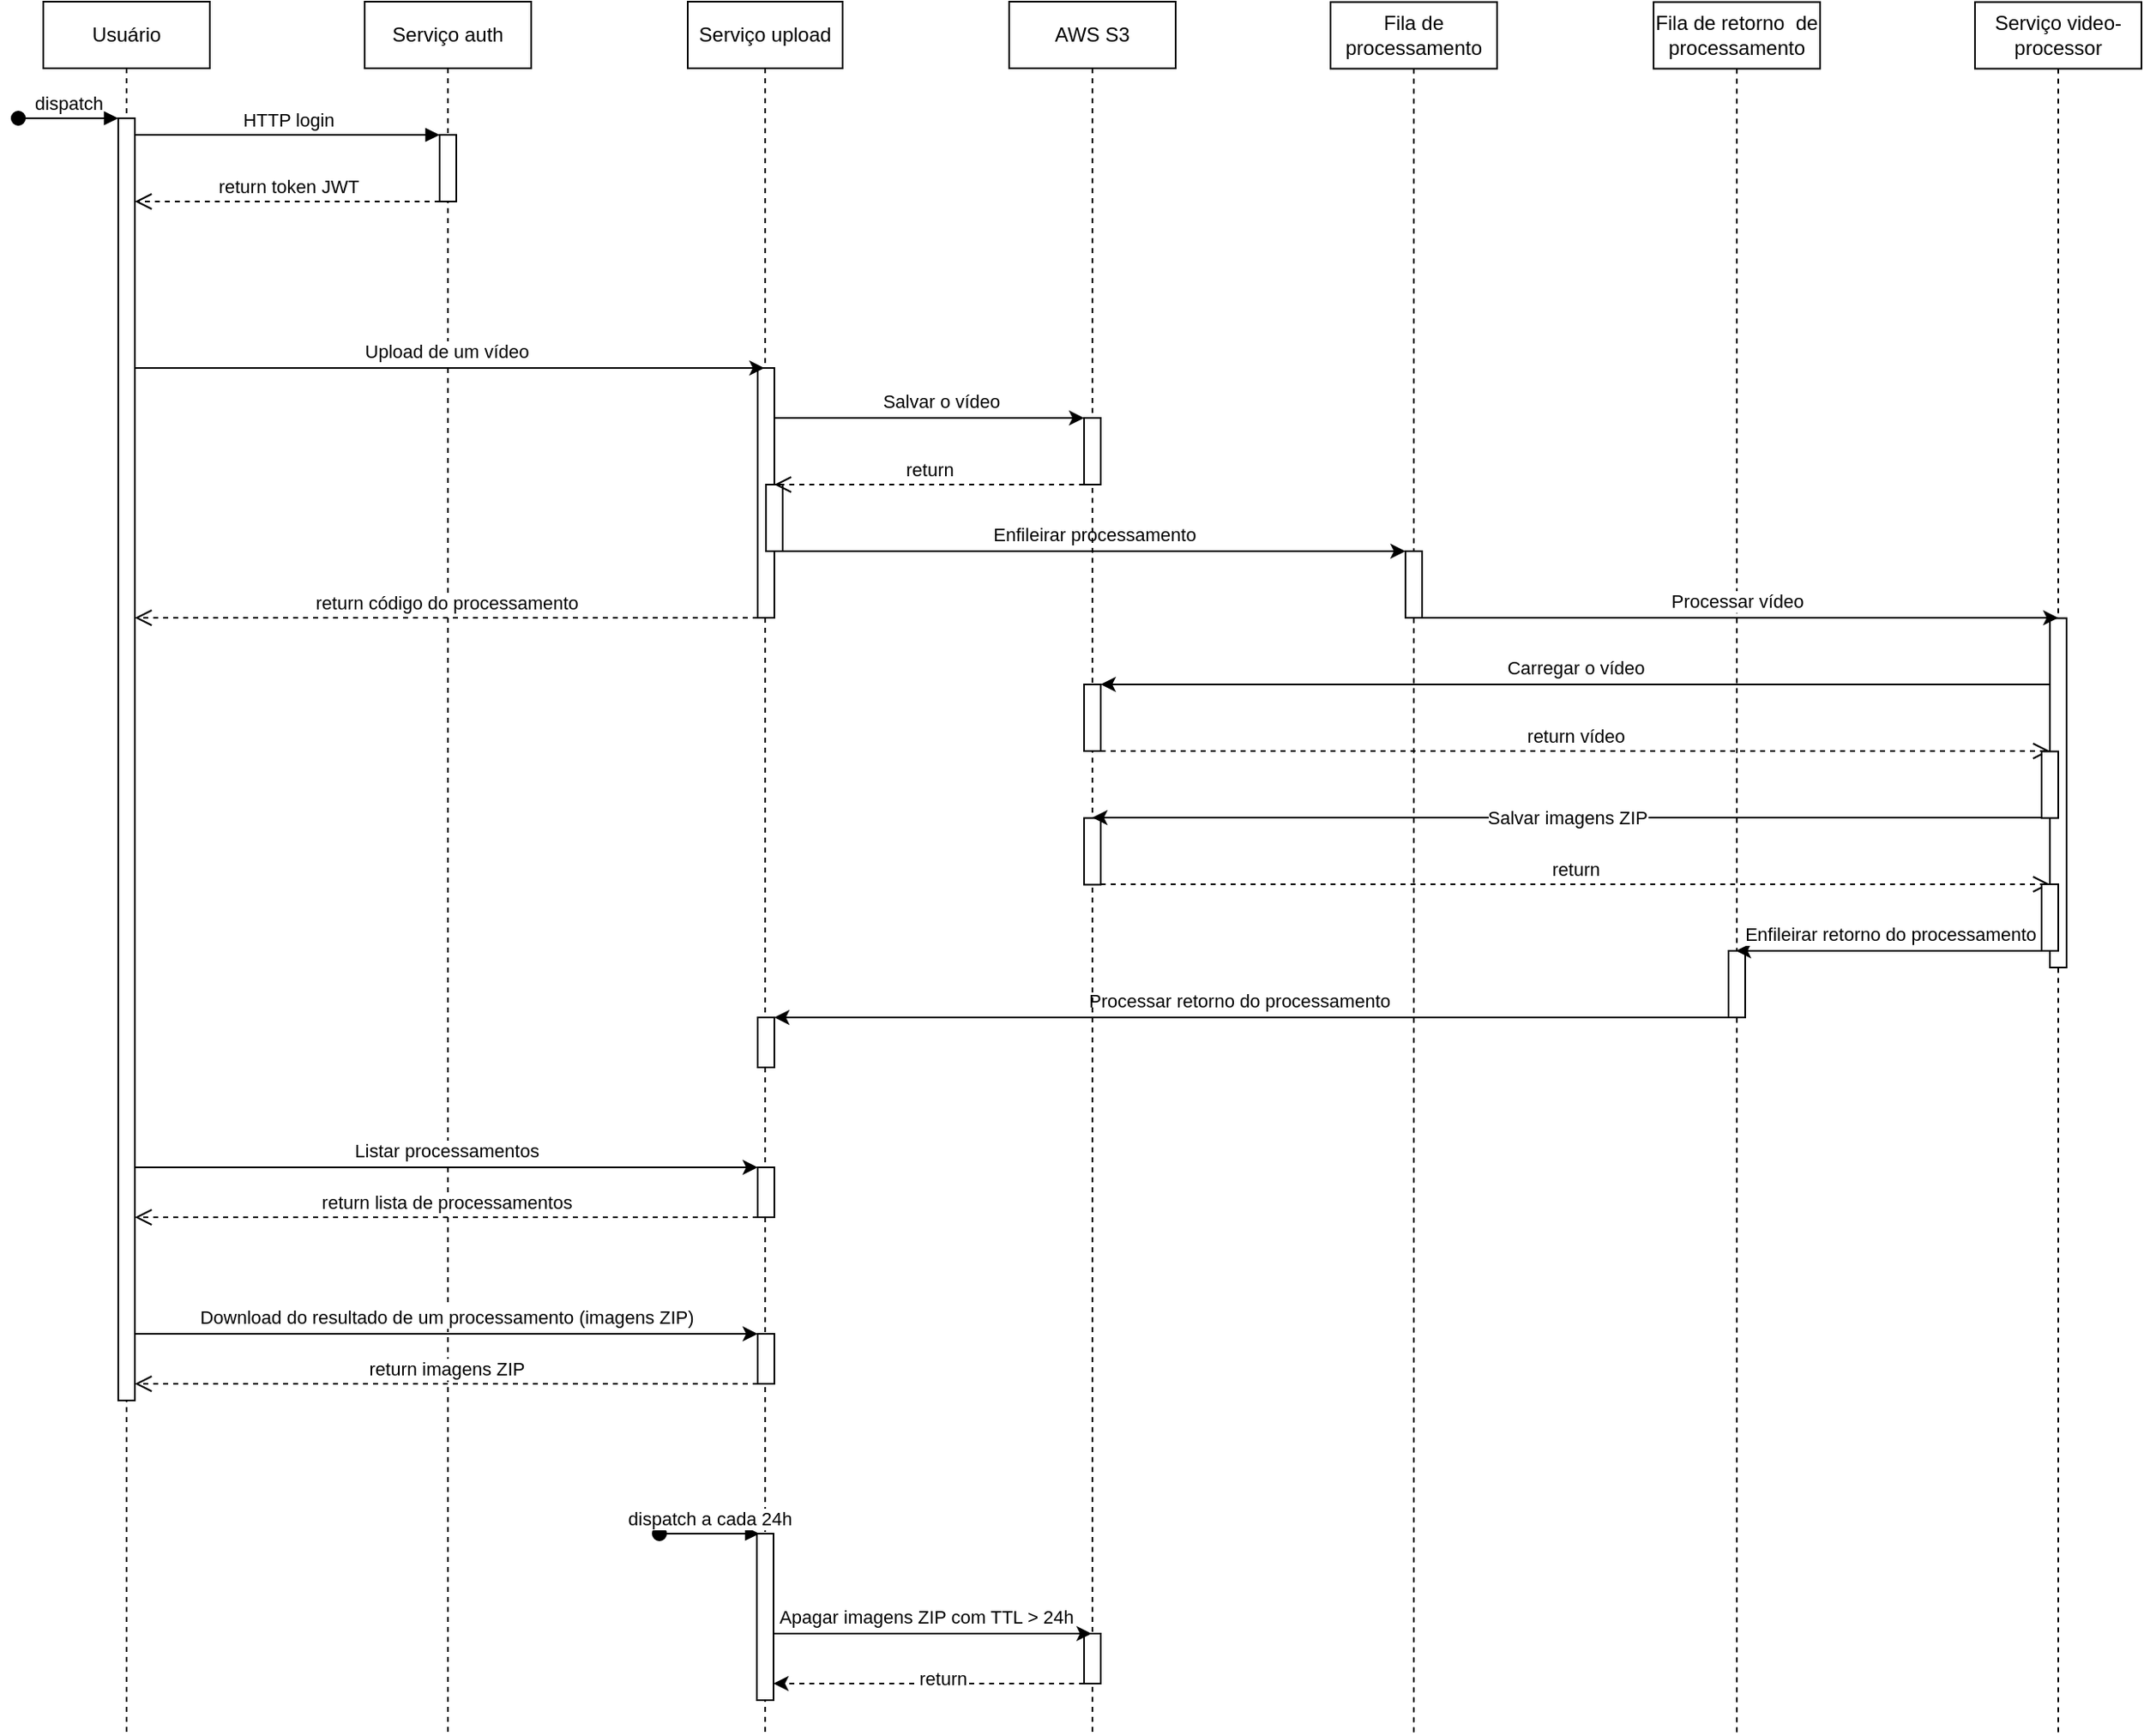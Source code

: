 <mxfile version="26.0.6">
  <diagram name="Page-1" id="PChvw4mhDZrPEs35G91S">
    <mxGraphModel grid="1" page="1" gridSize="10" guides="1" tooltips="1" connect="1" arrows="1" fold="1" pageScale="1" pageWidth="827" pageHeight="1169" math="0" shadow="0">
      <root>
        <mxCell id="0" />
        <mxCell id="1" parent="0" />
        <mxCell id="k4reumMpnSbtYzHfetUF-17" value="Serviço video-processor" style="shape=umlLifeline;perimeter=lifelinePerimeter;whiteSpace=wrap;html=1;container=0;dropTarget=0;collapsible=0;recursiveResize=0;outlineConnect=0;portConstraint=eastwest;newEdgeStyle={&quot;edgeStyle&quot;:&quot;elbowEdgeStyle&quot;,&quot;elbow&quot;:&quot;vertical&quot;,&quot;curved&quot;:0,&quot;rounded&quot;:0};" vertex="1" parent="1">
          <mxGeometry x="1200" y="40.25" width="100" height="1039.75" as="geometry" />
        </mxCell>
        <mxCell id="k4reumMpnSbtYzHfetUF-18" value="" style="html=1;points=[];perimeter=orthogonalPerimeter;outlineConnect=0;targetShapes=umlLifeline;portConstraint=eastwest;newEdgeStyle={&quot;edgeStyle&quot;:&quot;elbowEdgeStyle&quot;,&quot;elbow&quot;:&quot;vertical&quot;,&quot;curved&quot;:0,&quot;rounded&quot;:0};" vertex="1" parent="1">
          <mxGeometry x="1245" y="410.25" width="10" height="209.75" as="geometry" />
        </mxCell>
        <mxCell id="k4reumMpnSbtYzHfetUF-1" value="Usuário" style="shape=umlLifeline;perimeter=lifelinePerimeter;whiteSpace=wrap;html=1;container=0;dropTarget=0;collapsible=0;recursiveResize=0;outlineConnect=0;portConstraint=eastwest;newEdgeStyle={&quot;edgeStyle&quot;:&quot;elbowEdgeStyle&quot;,&quot;elbow&quot;:&quot;vertical&quot;,&quot;curved&quot;:0,&quot;rounded&quot;:0};" vertex="1" parent="1">
          <mxGeometry x="40" y="40" width="100" height="1040" as="geometry" />
        </mxCell>
        <mxCell id="k4reumMpnSbtYzHfetUF-2" value="" style="html=1;points=[];perimeter=orthogonalPerimeter;outlineConnect=0;targetShapes=umlLifeline;portConstraint=eastwest;newEdgeStyle={&quot;edgeStyle&quot;:&quot;elbowEdgeStyle&quot;,&quot;elbow&quot;:&quot;vertical&quot;,&quot;curved&quot;:0,&quot;rounded&quot;:0};" vertex="1" parent="k4reumMpnSbtYzHfetUF-1">
          <mxGeometry x="45" y="70" width="10" height="770" as="geometry" />
        </mxCell>
        <mxCell id="k4reumMpnSbtYzHfetUF-3" value="dispatch" style="html=1;verticalAlign=bottom;startArrow=oval;endArrow=block;startSize=8;edgeStyle=elbowEdgeStyle;elbow=vertical;curved=0;rounded=0;" edge="1" parent="k4reumMpnSbtYzHfetUF-1" target="k4reumMpnSbtYzHfetUF-2">
          <mxGeometry relative="1" as="geometry">
            <mxPoint x="-15" y="70" as="sourcePoint" />
          </mxGeometry>
        </mxCell>
        <mxCell id="k4reumMpnSbtYzHfetUF-5" value="Serviço auth" style="shape=umlLifeline;perimeter=lifelinePerimeter;whiteSpace=wrap;html=1;container=0;dropTarget=0;collapsible=0;recursiveResize=0;outlineConnect=0;portConstraint=eastwest;newEdgeStyle={&quot;edgeStyle&quot;:&quot;elbowEdgeStyle&quot;,&quot;elbow&quot;:&quot;vertical&quot;,&quot;curved&quot;:0,&quot;rounded&quot;:0};" vertex="1" parent="1">
          <mxGeometry x="233" y="40" width="100" height="1040" as="geometry" />
        </mxCell>
        <mxCell id="k4reumMpnSbtYzHfetUF-6" value="" style="html=1;points=[];perimeter=orthogonalPerimeter;outlineConnect=0;targetShapes=umlLifeline;portConstraint=eastwest;newEdgeStyle={&quot;edgeStyle&quot;:&quot;elbowEdgeStyle&quot;,&quot;elbow&quot;:&quot;vertical&quot;,&quot;curved&quot;:0,&quot;rounded&quot;:0};" vertex="1" parent="k4reumMpnSbtYzHfetUF-5">
          <mxGeometry x="45" y="80" width="10" height="40" as="geometry" />
        </mxCell>
        <mxCell id="k4reumMpnSbtYzHfetUF-7" value="HTTP login" style="html=1;verticalAlign=bottom;endArrow=block;edgeStyle=elbowEdgeStyle;elbow=vertical;curved=0;rounded=0;" edge="1" parent="1" source="k4reumMpnSbtYzHfetUF-2" target="k4reumMpnSbtYzHfetUF-6">
          <mxGeometry relative="1" as="geometry">
            <mxPoint x="195" y="130" as="sourcePoint" />
            <Array as="points">
              <mxPoint x="180" y="120" />
            </Array>
          </mxGeometry>
        </mxCell>
        <mxCell id="k4reumMpnSbtYzHfetUF-8" value="return token JWT" style="html=1;verticalAlign=bottom;endArrow=open;dashed=1;endSize=8;edgeStyle=elbowEdgeStyle;elbow=vertical;curved=0;rounded=0;" edge="1" parent="1" source="k4reumMpnSbtYzHfetUF-6" target="k4reumMpnSbtYzHfetUF-2">
          <mxGeometry relative="1" as="geometry">
            <mxPoint x="195" y="205" as="targetPoint" />
            <Array as="points">
              <mxPoint x="180" y="160" />
            </Array>
          </mxGeometry>
        </mxCell>
        <mxCell id="k4reumMpnSbtYzHfetUF-11" value="Serviço upload" style="shape=umlLifeline;perimeter=lifelinePerimeter;whiteSpace=wrap;html=1;container=0;dropTarget=0;collapsible=0;recursiveResize=0;outlineConnect=0;portConstraint=eastwest;newEdgeStyle={&quot;edgeStyle&quot;:&quot;elbowEdgeStyle&quot;,&quot;elbow&quot;:&quot;vertical&quot;,&quot;curved&quot;:0,&quot;rounded&quot;:0};" vertex="1" parent="1">
          <mxGeometry x="427" y="40" width="93" height="1040" as="geometry" />
        </mxCell>
        <mxCell id="k4reumMpnSbtYzHfetUF-12" value="" style="html=1;points=[];perimeter=orthogonalPerimeter;outlineConnect=0;targetShapes=umlLifeline;portConstraint=eastwest;newEdgeStyle={&quot;edgeStyle&quot;:&quot;elbowEdgeStyle&quot;,&quot;elbow&quot;:&quot;vertical&quot;,&quot;curved&quot;:0,&quot;rounded&quot;:0};" vertex="1" parent="k4reumMpnSbtYzHfetUF-11">
          <mxGeometry x="42" y="220" width="10" height="150" as="geometry" />
        </mxCell>
        <mxCell id="k4reumMpnSbtYzHfetUF-45" value="" style="html=1;points=[];perimeter=orthogonalPerimeter;outlineConnect=0;targetShapes=umlLifeline;portConstraint=eastwest;newEdgeStyle={&quot;edgeStyle&quot;:&quot;elbowEdgeStyle&quot;,&quot;elbow&quot;:&quot;vertical&quot;,&quot;curved&quot;:0,&quot;rounded&quot;:0};" vertex="1" parent="k4reumMpnSbtYzHfetUF-11">
          <mxGeometry x="47" y="290" width="10" height="40" as="geometry" />
        </mxCell>
        <mxCell id="zq5PPrrIRg-gFn4_W6X6-1" value="" style="html=1;points=[];perimeter=orthogonalPerimeter;outlineConnect=0;targetShapes=umlLifeline;portConstraint=eastwest;newEdgeStyle={&quot;edgeStyle&quot;:&quot;elbowEdgeStyle&quot;,&quot;elbow&quot;:&quot;vertical&quot;,&quot;curved&quot;:0,&quot;rounded&quot;:0};" vertex="1" parent="k4reumMpnSbtYzHfetUF-11">
          <mxGeometry x="41.5" y="920" width="10" height="100" as="geometry" />
        </mxCell>
        <mxCell id="k4reumMpnSbtYzHfetUF-13" value="Fila de processamento" style="shape=umlLifeline;perimeter=lifelinePerimeter;whiteSpace=wrap;html=1;container=0;dropTarget=0;collapsible=0;recursiveResize=0;outlineConnect=0;portConstraint=eastwest;newEdgeStyle={&quot;edgeStyle&quot;:&quot;elbowEdgeStyle&quot;,&quot;elbow&quot;:&quot;vertical&quot;,&quot;curved&quot;:0,&quot;rounded&quot;:0};" vertex="1" parent="1">
          <mxGeometry x="813" y="40.25" width="100" height="1039.75" as="geometry" />
        </mxCell>
        <mxCell id="k4reumMpnSbtYzHfetUF-14" value="" style="html=1;points=[];perimeter=orthogonalPerimeter;outlineConnect=0;targetShapes=umlLifeline;portConstraint=eastwest;newEdgeStyle={&quot;edgeStyle&quot;:&quot;elbowEdgeStyle&quot;,&quot;elbow&quot;:&quot;vertical&quot;,&quot;curved&quot;:0,&quot;rounded&quot;:0};" vertex="1" parent="k4reumMpnSbtYzHfetUF-13">
          <mxGeometry x="45" y="329.75" width="10" height="40" as="geometry" />
        </mxCell>
        <mxCell id="k4reumMpnSbtYzHfetUF-15" value="Fila de retorno&amp;nbsp; de processamento" style="shape=umlLifeline;perimeter=lifelinePerimeter;whiteSpace=wrap;html=1;container=0;dropTarget=0;collapsible=0;recursiveResize=0;outlineConnect=0;portConstraint=eastwest;newEdgeStyle={&quot;edgeStyle&quot;:&quot;elbowEdgeStyle&quot;,&quot;elbow&quot;:&quot;vertical&quot;,&quot;curved&quot;:0,&quot;rounded&quot;:0};" vertex="1" parent="1">
          <mxGeometry x="1007" y="40.25" width="100" height="1039.75" as="geometry" />
        </mxCell>
        <mxCell id="k4reumMpnSbtYzHfetUF-27" value="" style="html=1;points=[];perimeter=orthogonalPerimeter;outlineConnect=0;targetShapes=umlLifeline;portConstraint=eastwest;newEdgeStyle={&quot;edgeStyle&quot;:&quot;elbowEdgeStyle&quot;,&quot;elbow&quot;:&quot;vertical&quot;,&quot;curved&quot;:0,&quot;rounded&quot;:0};" vertex="1" parent="k4reumMpnSbtYzHfetUF-15">
          <mxGeometry x="-538" y="609.75" width="10" height="30" as="geometry" />
        </mxCell>
        <mxCell id="k4reumMpnSbtYzHfetUF-32" value="" style="html=1;points=[];perimeter=orthogonalPerimeter;outlineConnect=0;targetShapes=umlLifeline;portConstraint=eastwest;newEdgeStyle={&quot;edgeStyle&quot;:&quot;elbowEdgeStyle&quot;,&quot;elbow&quot;:&quot;vertical&quot;,&quot;curved&quot;:0,&quot;rounded&quot;:0};" vertex="1" parent="k4reumMpnSbtYzHfetUF-15">
          <mxGeometry x="-538" y="699.75" width="10" height="30" as="geometry" />
        </mxCell>
        <mxCell id="k4reumMpnSbtYzHfetUF-36" value="" style="html=1;points=[];perimeter=orthogonalPerimeter;outlineConnect=0;targetShapes=umlLifeline;portConstraint=eastwest;newEdgeStyle={&quot;edgeStyle&quot;:&quot;elbowEdgeStyle&quot;,&quot;elbow&quot;:&quot;vertical&quot;,&quot;curved&quot;:0,&quot;rounded&quot;:0};" vertex="1" parent="k4reumMpnSbtYzHfetUF-15">
          <mxGeometry x="-538" y="799.75" width="10" height="30" as="geometry" />
        </mxCell>
        <mxCell id="k4reumMpnSbtYzHfetUF-16" value="" style="html=1;points=[];perimeter=orthogonalPerimeter;outlineConnect=0;targetShapes=umlLifeline;portConstraint=eastwest;newEdgeStyle={&quot;edgeStyle&quot;:&quot;elbowEdgeStyle&quot;,&quot;elbow&quot;:&quot;vertical&quot;,&quot;curved&quot;:0,&quot;rounded&quot;:0};" vertex="1" parent="k4reumMpnSbtYzHfetUF-15">
          <mxGeometry x="45" y="569.75" width="10" height="40" as="geometry" />
        </mxCell>
        <mxCell id="k4reumMpnSbtYzHfetUF-25" value="Enfileirar retorno do processamento" style="edgeStyle=elbowEdgeStyle;rounded=0;orthogonalLoop=1;jettySize=auto;html=1;elbow=vertical;curved=0;" edge="1" parent="k4reumMpnSbtYzHfetUF-15">
          <mxGeometry x="0.026" y="-10" relative="1" as="geometry">
            <mxPoint x="238" y="569.75" as="sourcePoint" />
            <mxPoint x="49.5" y="569.75" as="targetPoint" />
            <Array as="points">
              <mxPoint x="193" y="569.75" />
            </Array>
            <mxPoint as="offset" />
          </mxGeometry>
        </mxCell>
        <mxCell id="k4reumMpnSbtYzHfetUF-29" value="Processar retorno do processamento" style="edgeStyle=elbowEdgeStyle;rounded=0;orthogonalLoop=1;jettySize=auto;html=1;elbow=vertical;curved=0;" edge="1" parent="k4reumMpnSbtYzHfetUF-15" source="k4reumMpnSbtYzHfetUF-16" target="k4reumMpnSbtYzHfetUF-27">
          <mxGeometry x="0.028" y="-10" relative="1" as="geometry">
            <Array as="points">
              <mxPoint x="-372" y="609.75" />
            </Array>
            <mxPoint as="offset" />
          </mxGeometry>
        </mxCell>
        <mxCell id="k4reumMpnSbtYzHfetUF-34" value="Listar processamentos" style="edgeStyle=elbowEdgeStyle;rounded=0;orthogonalLoop=1;jettySize=auto;html=1;elbow=vertical;curved=0;" edge="1" parent="k4reumMpnSbtYzHfetUF-15" target="k4reumMpnSbtYzHfetUF-32">
          <mxGeometry y="10" relative="1" as="geometry">
            <mxPoint x="-912" y="699.75" as="sourcePoint" />
            <Array as="points">
              <mxPoint x="-827" y="699.75" />
            </Array>
            <mxPoint as="offset" />
          </mxGeometry>
        </mxCell>
        <mxCell id="k4reumMpnSbtYzHfetUF-35" value="return lista de processamentos" style="html=1;verticalAlign=bottom;endArrow=open;dashed=1;endSize=8;edgeStyle=elbowEdgeStyle;elbow=vertical;curved=0;rounded=0;" edge="1" parent="k4reumMpnSbtYzHfetUF-15" source="k4reumMpnSbtYzHfetUF-32">
          <mxGeometry relative="1" as="geometry">
            <mxPoint x="-912" y="729.75" as="targetPoint" />
            <Array as="points">
              <mxPoint x="-737" y="729.75" />
            </Array>
            <mxPoint x="-552" y="529.75" as="sourcePoint" />
          </mxGeometry>
        </mxCell>
        <mxCell id="k4reumMpnSbtYzHfetUF-37" value="Download do resultado de um processamento (imagens ZIP)" style="edgeStyle=elbowEdgeStyle;rounded=0;orthogonalLoop=1;jettySize=auto;html=1;elbow=vertical;curved=0;" edge="1" parent="k4reumMpnSbtYzHfetUF-15" target="k4reumMpnSbtYzHfetUF-36">
          <mxGeometry y="10" relative="1" as="geometry">
            <mxPoint x="-912" y="799.75" as="sourcePoint" />
            <Array as="points">
              <mxPoint x="-737" y="799.75" />
            </Array>
            <mxPoint as="offset" />
          </mxGeometry>
        </mxCell>
        <mxCell id="k4reumMpnSbtYzHfetUF-38" value="return imagens ZIP" style="html=1;verticalAlign=bottom;endArrow=open;dashed=1;endSize=8;edgeStyle=elbowEdgeStyle;elbow=vertical;curved=0;rounded=0;" edge="1" parent="k4reumMpnSbtYzHfetUF-15" source="k4reumMpnSbtYzHfetUF-36">
          <mxGeometry relative="1" as="geometry">
            <mxPoint x="-912" y="829.75" as="targetPoint" />
            <Array as="points">
              <mxPoint x="-567" y="829.75" />
            </Array>
            <mxPoint x="-552" y="739.75" as="sourcePoint" />
          </mxGeometry>
        </mxCell>
        <mxCell id="k4reumMpnSbtYzHfetUF-20" value="Upload de um vídeo" style="edgeStyle=elbowEdgeStyle;rounded=0;orthogonalLoop=1;jettySize=auto;html=1;elbow=vertical;curved=0;" edge="1" parent="1" source="k4reumMpnSbtYzHfetUF-2" target="k4reumMpnSbtYzHfetUF-11">
          <mxGeometry x="-0.013" y="10" relative="1" as="geometry">
            <Array as="points">
              <mxPoint x="190" y="260" />
            </Array>
            <mxPoint as="offset" />
          </mxGeometry>
        </mxCell>
        <mxCell id="k4reumMpnSbtYzHfetUF-23" value="Enfileirar processamento" style="edgeStyle=elbowEdgeStyle;rounded=0;orthogonalLoop=1;jettySize=auto;html=1;elbow=horizontal;curved=0;" edge="1" parent="1" source="k4reumMpnSbtYzHfetUF-45" target="k4reumMpnSbtYzHfetUF-14">
          <mxGeometry y="10" relative="1" as="geometry">
            <Array as="points">
              <mxPoint x="820" y="370" />
            </Array>
            <mxPoint as="offset" />
          </mxGeometry>
        </mxCell>
        <mxCell id="k4reumMpnSbtYzHfetUF-24" value="Processar vídeo" style="edgeStyle=elbowEdgeStyle;rounded=0;orthogonalLoop=1;jettySize=auto;html=1;elbow=vertical;curved=0;" edge="1" parent="1" source="k4reumMpnSbtYzHfetUF-14" target="k4reumMpnSbtYzHfetUF-18">
          <mxGeometry x="-0.012" y="10" relative="1" as="geometry">
            <Array as="points">
              <mxPoint x="1060" y="410" />
            </Array>
            <mxPoint as="offset" />
          </mxGeometry>
        </mxCell>
        <mxCell id="k4reumMpnSbtYzHfetUF-33" value="return código do processamento" style="html=1;verticalAlign=bottom;endArrow=open;dashed=1;endSize=8;edgeStyle=elbowEdgeStyle;elbow=vertical;curved=0;rounded=0;" edge="1" parent="1" source="k4reumMpnSbtYzHfetUF-12" target="k4reumMpnSbtYzHfetUF-2">
          <mxGeometry relative="1" as="geometry">
            <mxPoint x="100" y="320" as="targetPoint" />
            <Array as="points">
              <mxPoint x="450" y="410" />
            </Array>
            <mxPoint x="275" y="170" as="sourcePoint" />
          </mxGeometry>
        </mxCell>
        <mxCell id="k4reumMpnSbtYzHfetUF-41" value="AWS S3" style="shape=umlLifeline;perimeter=lifelinePerimeter;whiteSpace=wrap;html=1;container=0;dropTarget=0;collapsible=0;recursiveResize=0;outlineConnect=0;portConstraint=eastwest;newEdgeStyle={&quot;edgeStyle&quot;:&quot;elbowEdgeStyle&quot;,&quot;elbow&quot;:&quot;vertical&quot;,&quot;curved&quot;:0,&quot;rounded&quot;:0};" vertex="1" parent="1">
          <mxGeometry x="620" y="40" width="100" height="1040" as="geometry" />
        </mxCell>
        <mxCell id="k4reumMpnSbtYzHfetUF-42" value="" style="html=1;points=[];perimeter=orthogonalPerimeter;outlineConnect=0;targetShapes=umlLifeline;portConstraint=eastwest;newEdgeStyle={&quot;edgeStyle&quot;:&quot;elbowEdgeStyle&quot;,&quot;elbow&quot;:&quot;vertical&quot;,&quot;curved&quot;:0,&quot;rounded&quot;:0};" vertex="1" parent="k4reumMpnSbtYzHfetUF-41">
          <mxGeometry x="45" y="250" width="10" height="40" as="geometry" />
        </mxCell>
        <mxCell id="k4reumMpnSbtYzHfetUF-47" value="" style="html=1;points=[];perimeter=orthogonalPerimeter;outlineConnect=0;targetShapes=umlLifeline;portConstraint=eastwest;newEdgeStyle={&quot;edgeStyle&quot;:&quot;elbowEdgeStyle&quot;,&quot;elbow&quot;:&quot;vertical&quot;,&quot;curved&quot;:0,&quot;rounded&quot;:0};" vertex="1" parent="k4reumMpnSbtYzHfetUF-41">
          <mxGeometry x="45" y="410" width="10" height="40" as="geometry" />
        </mxCell>
        <mxCell id="k4reumMpnSbtYzHfetUF-53" value="" style="html=1;points=[];perimeter=orthogonalPerimeter;outlineConnect=0;targetShapes=umlLifeline;portConstraint=eastwest;newEdgeStyle={&quot;edgeStyle&quot;:&quot;elbowEdgeStyle&quot;,&quot;elbow&quot;:&quot;vertical&quot;,&quot;curved&quot;:0,&quot;rounded&quot;:0};" vertex="1" parent="k4reumMpnSbtYzHfetUF-41">
          <mxGeometry x="45" y="490.25" width="10" height="40" as="geometry" />
        </mxCell>
        <mxCell id="zq5PPrrIRg-gFn4_W6X6-4" value="" style="html=1;points=[];perimeter=orthogonalPerimeter;outlineConnect=0;targetShapes=umlLifeline;portConstraint=eastwest;newEdgeStyle={&quot;edgeStyle&quot;:&quot;elbowEdgeStyle&quot;,&quot;elbow&quot;:&quot;vertical&quot;,&quot;curved&quot;:0,&quot;rounded&quot;:0};" vertex="1" parent="k4reumMpnSbtYzHfetUF-41">
          <mxGeometry x="45" y="980" width="10" height="30" as="geometry" />
        </mxCell>
        <mxCell id="k4reumMpnSbtYzHfetUF-43" value="Salvar o vídeo" style="edgeStyle=elbowEdgeStyle;rounded=0;orthogonalLoop=1;jettySize=auto;html=1;elbow=vertical;curved=0;" edge="1" parent="1" source="k4reumMpnSbtYzHfetUF-12" target="k4reumMpnSbtYzHfetUF-42">
          <mxGeometry x="0.071" y="10" relative="1" as="geometry">
            <Array as="points">
              <mxPoint x="580" y="290" />
            </Array>
            <mxPoint as="offset" />
          </mxGeometry>
        </mxCell>
        <mxCell id="k4reumMpnSbtYzHfetUF-44" value="return" style="html=1;verticalAlign=bottom;endArrow=open;dashed=1;endSize=8;edgeStyle=elbowEdgeStyle;elbow=vertical;curved=0;rounded=0;" edge="1" parent="1" source="k4reumMpnSbtYzHfetUF-42" target="k4reumMpnSbtYzHfetUF-12">
          <mxGeometry relative="1" as="geometry">
            <mxPoint x="105" y="330" as="targetPoint" />
            <Array as="points">
              <mxPoint x="540" y="330" />
            </Array>
            <mxPoint x="482" y="330" as="sourcePoint" />
          </mxGeometry>
        </mxCell>
        <mxCell id="k4reumMpnSbtYzHfetUF-48" value="Carregar o vídeo" style="edgeStyle=elbowEdgeStyle;rounded=0;orthogonalLoop=1;jettySize=auto;html=1;elbow=vertical;curved=0;" edge="1" parent="1" source="k4reumMpnSbtYzHfetUF-18" target="k4reumMpnSbtYzHfetUF-47">
          <mxGeometry y="-10" relative="1" as="geometry">
            <Array as="points">
              <mxPoint x="960" y="450" />
            </Array>
            <mxPoint as="offset" />
          </mxGeometry>
        </mxCell>
        <mxCell id="k4reumMpnSbtYzHfetUF-51" value="return vídeo" style="html=1;verticalAlign=bottom;endArrow=open;dashed=1;endSize=8;edgeStyle=elbowEdgeStyle;elbow=vertical;curved=0;rounded=0;" edge="1" parent="1" source="k4reumMpnSbtYzHfetUF-47" target="k4reumMpnSbtYzHfetUF-52">
          <mxGeometry relative="1" as="geometry">
            <mxPoint x="1240" y="490" as="targetPoint" />
            <Array as="points">
              <mxPoint x="960" y="490" />
            </Array>
            <mxPoint x="675" y="490" as="sourcePoint" />
          </mxGeometry>
        </mxCell>
        <mxCell id="k4reumMpnSbtYzHfetUF-54" value="Salvar imagens ZIP" style="edgeStyle=elbowEdgeStyle;rounded=0;orthogonalLoop=1;jettySize=auto;html=1;elbow=vertical;curved=0;" edge="1" parent="1" source="k4reumMpnSbtYzHfetUF-52" target="k4reumMpnSbtYzHfetUF-53">
          <mxGeometry relative="1" as="geometry">
            <mxPoint x="710" y="530" as="targetPoint" />
            <Array as="points">
              <mxPoint x="970" y="530" />
            </Array>
          </mxGeometry>
        </mxCell>
        <mxCell id="k4reumMpnSbtYzHfetUF-52" value="" style="html=1;points=[];perimeter=orthogonalPerimeter;outlineConnect=0;targetShapes=umlLifeline;portConstraint=eastwest;newEdgeStyle={&quot;edgeStyle&quot;:&quot;elbowEdgeStyle&quot;,&quot;elbow&quot;:&quot;vertical&quot;,&quot;curved&quot;:0,&quot;rounded&quot;:0};" vertex="1" parent="1">
          <mxGeometry x="1240" y="490.25" width="10" height="40" as="geometry" />
        </mxCell>
        <mxCell id="k4reumMpnSbtYzHfetUF-55" value="return" style="html=1;verticalAlign=bottom;endArrow=open;dashed=1;endSize=8;edgeStyle=elbowEdgeStyle;elbow=vertical;curved=0;rounded=0;" edge="1" parent="1" source="k4reumMpnSbtYzHfetUF-53">
          <mxGeometry relative="1" as="geometry">
            <mxPoint x="1245" y="570.25" as="targetPoint" />
            <Array as="points">
              <mxPoint x="950" y="570" />
            </Array>
            <mxPoint x="685" y="500" as="sourcePoint" />
          </mxGeometry>
        </mxCell>
        <mxCell id="k4reumMpnSbtYzHfetUF-57" value="" style="html=1;points=[];perimeter=orthogonalPerimeter;outlineConnect=0;targetShapes=umlLifeline;portConstraint=eastwest;newEdgeStyle={&quot;edgeStyle&quot;:&quot;elbowEdgeStyle&quot;,&quot;elbow&quot;:&quot;vertical&quot;,&quot;curved&quot;:0,&quot;rounded&quot;:0};" vertex="1" parent="1">
          <mxGeometry x="1240" y="570" width="10" height="40" as="geometry" />
        </mxCell>
        <mxCell id="zq5PPrrIRg-gFn4_W6X6-2" value="dispatch a cada 24h" style="html=1;verticalAlign=bottom;startArrow=oval;endArrow=block;startSize=8;edgeStyle=elbowEdgeStyle;elbow=vertical;curved=0;rounded=0;" edge="1" parent="1">
          <mxGeometry relative="1" as="geometry">
            <mxPoint x="410" y="960" as="sourcePoint" />
            <mxPoint x="470" y="960" as="targetPoint" />
          </mxGeometry>
        </mxCell>
        <mxCell id="zq5PPrrIRg-gFn4_W6X6-5" style="edgeStyle=elbowEdgeStyle;rounded=0;orthogonalLoop=1;jettySize=auto;html=1;elbow=vertical;curved=0;" edge="1" parent="1" source="zq5PPrrIRg-gFn4_W6X6-1" target="k4reumMpnSbtYzHfetUF-41">
          <mxGeometry relative="1" as="geometry">
            <Array as="points">
              <mxPoint x="549" y="1020" />
            </Array>
          </mxGeometry>
        </mxCell>
        <mxCell id="zq5PPrrIRg-gFn4_W6X6-6" value="Apagar imagens ZIP com TTL &amp;gt; 24h" style="edgeLabel;html=1;align=center;verticalAlign=middle;resizable=0;points=[];" connectable="0" vertex="1" parent="zq5PPrrIRg-gFn4_W6X6-5">
          <mxGeometry x="0.084" y="1" relative="1" as="geometry">
            <mxPoint x="-12" y="-9" as="offset" />
          </mxGeometry>
        </mxCell>
        <mxCell id="zq5PPrrIRg-gFn4_W6X6-9" style="edgeStyle=elbowEdgeStyle;rounded=0;orthogonalLoop=1;jettySize=auto;html=1;elbow=vertical;curved=0;dashed=1;" edge="1" parent="1" source="zq5PPrrIRg-gFn4_W6X6-4" target="zq5PPrrIRg-gFn4_W6X6-1">
          <mxGeometry relative="1" as="geometry">
            <Array as="points">
              <mxPoint x="572" y="1050" />
            </Array>
          </mxGeometry>
        </mxCell>
        <mxCell id="zq5PPrrIRg-gFn4_W6X6-10" value="return" style="edgeLabel;html=1;align=center;verticalAlign=middle;resizable=0;points=[];" connectable="0" vertex="1" parent="zq5PPrrIRg-gFn4_W6X6-9">
          <mxGeometry x="-0.399" y="-3" relative="1" as="geometry">
            <mxPoint x="-29" as="offset" />
          </mxGeometry>
        </mxCell>
      </root>
    </mxGraphModel>
  </diagram>
</mxfile>
